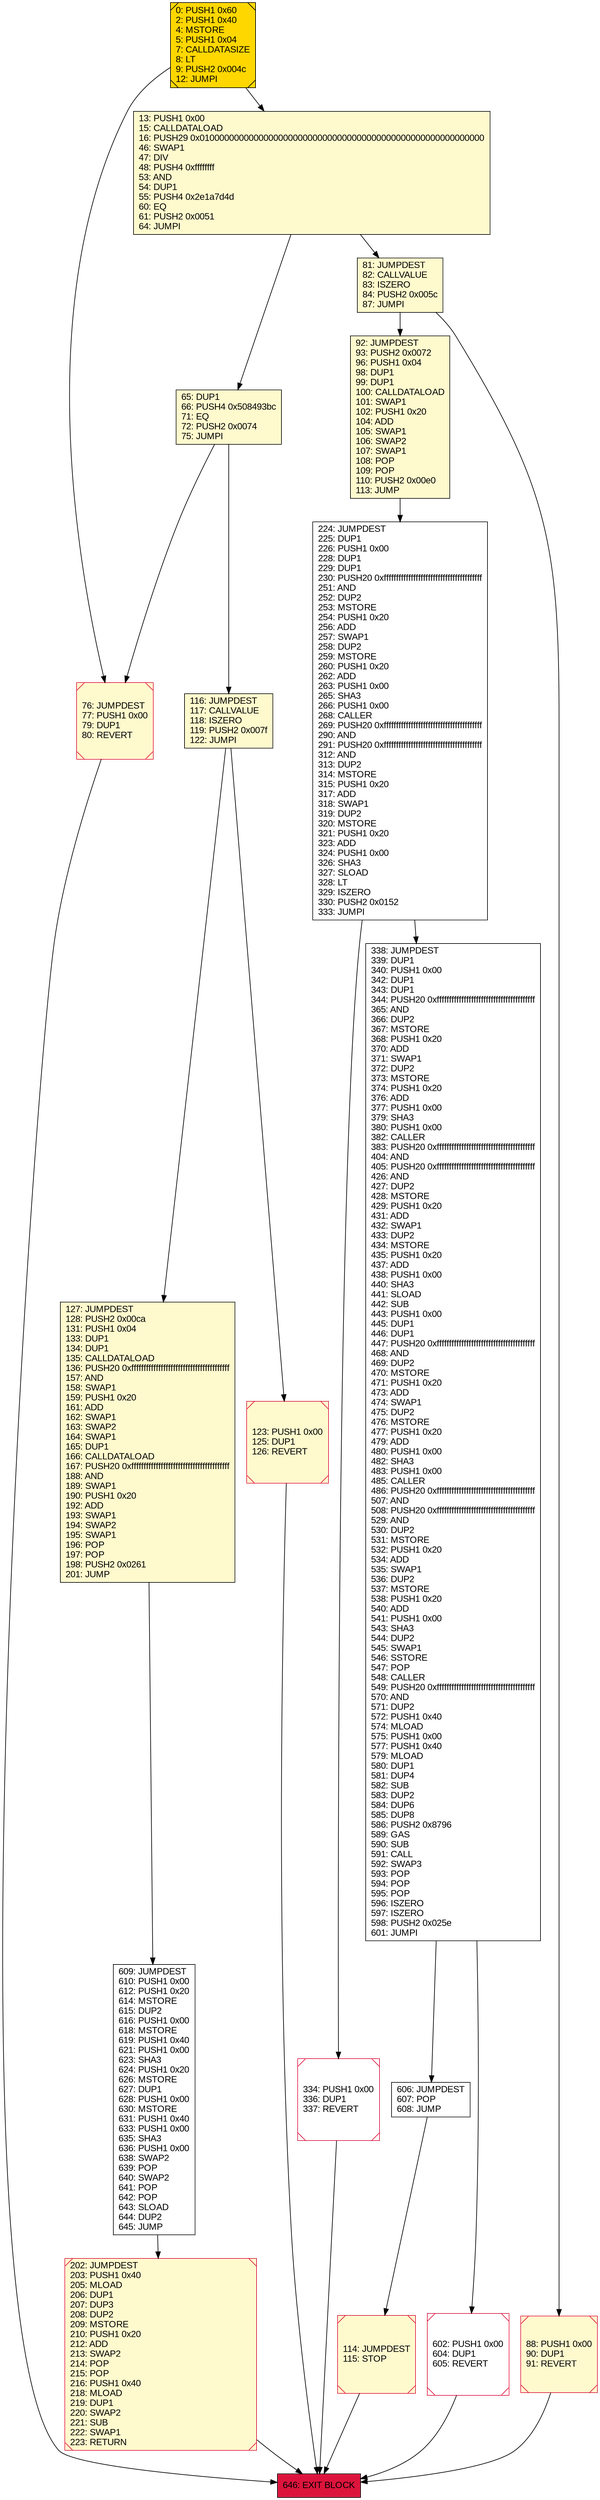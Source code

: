 digraph G {
bgcolor=transparent rankdir=UD;
node [shape=box style=filled color=black fillcolor=white fontname=arial fontcolor=black];
65 [label="65: DUP1\l66: PUSH4 0x508493bc\l71: EQ\l72: PUSH2 0x0074\l75: JUMPI\l" fillcolor=lemonchiffon ];
0 [label="0: PUSH1 0x60\l2: PUSH1 0x40\l4: MSTORE\l5: PUSH1 0x04\l7: CALLDATASIZE\l8: LT\l9: PUSH2 0x004c\l12: JUMPI\l" fillcolor=lemonchiffon shape=Msquare fillcolor=gold ];
646 [label="646: EXIT BLOCK\l" fillcolor=crimson ];
114 [label="114: JUMPDEST\l115: STOP\l" fillcolor=lemonchiffon shape=Msquare color=crimson ];
76 [label="76: JUMPDEST\l77: PUSH1 0x00\l79: DUP1\l80: REVERT\l" fillcolor=lemonchiffon shape=Msquare color=crimson ];
224 [label="224: JUMPDEST\l225: DUP1\l226: PUSH1 0x00\l228: DUP1\l229: DUP1\l230: PUSH20 0xffffffffffffffffffffffffffffffffffffffff\l251: AND\l252: DUP2\l253: MSTORE\l254: PUSH1 0x20\l256: ADD\l257: SWAP1\l258: DUP2\l259: MSTORE\l260: PUSH1 0x20\l262: ADD\l263: PUSH1 0x00\l265: SHA3\l266: PUSH1 0x00\l268: CALLER\l269: PUSH20 0xffffffffffffffffffffffffffffffffffffffff\l290: AND\l291: PUSH20 0xffffffffffffffffffffffffffffffffffffffff\l312: AND\l313: DUP2\l314: MSTORE\l315: PUSH1 0x20\l317: ADD\l318: SWAP1\l319: DUP2\l320: MSTORE\l321: PUSH1 0x20\l323: ADD\l324: PUSH1 0x00\l326: SHA3\l327: SLOAD\l328: LT\l329: ISZERO\l330: PUSH2 0x0152\l333: JUMPI\l" ];
127 [label="127: JUMPDEST\l128: PUSH2 0x00ca\l131: PUSH1 0x04\l133: DUP1\l134: DUP1\l135: CALLDATALOAD\l136: PUSH20 0xffffffffffffffffffffffffffffffffffffffff\l157: AND\l158: SWAP1\l159: PUSH1 0x20\l161: ADD\l162: SWAP1\l163: SWAP2\l164: SWAP1\l165: DUP1\l166: CALLDATALOAD\l167: PUSH20 0xffffffffffffffffffffffffffffffffffffffff\l188: AND\l189: SWAP1\l190: PUSH1 0x20\l192: ADD\l193: SWAP1\l194: SWAP2\l195: SWAP1\l196: POP\l197: POP\l198: PUSH2 0x0261\l201: JUMP\l" fillcolor=lemonchiffon ];
334 [label="334: PUSH1 0x00\l336: DUP1\l337: REVERT\l" shape=Msquare color=crimson ];
81 [label="81: JUMPDEST\l82: CALLVALUE\l83: ISZERO\l84: PUSH2 0x005c\l87: JUMPI\l" fillcolor=lemonchiffon ];
92 [label="92: JUMPDEST\l93: PUSH2 0x0072\l96: PUSH1 0x04\l98: DUP1\l99: DUP1\l100: CALLDATALOAD\l101: SWAP1\l102: PUSH1 0x20\l104: ADD\l105: SWAP1\l106: SWAP2\l107: SWAP1\l108: POP\l109: POP\l110: PUSH2 0x00e0\l113: JUMP\l" fillcolor=lemonchiffon ];
116 [label="116: JUMPDEST\l117: CALLVALUE\l118: ISZERO\l119: PUSH2 0x007f\l122: JUMPI\l" fillcolor=lemonchiffon ];
338 [label="338: JUMPDEST\l339: DUP1\l340: PUSH1 0x00\l342: DUP1\l343: DUP1\l344: PUSH20 0xffffffffffffffffffffffffffffffffffffffff\l365: AND\l366: DUP2\l367: MSTORE\l368: PUSH1 0x20\l370: ADD\l371: SWAP1\l372: DUP2\l373: MSTORE\l374: PUSH1 0x20\l376: ADD\l377: PUSH1 0x00\l379: SHA3\l380: PUSH1 0x00\l382: CALLER\l383: PUSH20 0xffffffffffffffffffffffffffffffffffffffff\l404: AND\l405: PUSH20 0xffffffffffffffffffffffffffffffffffffffff\l426: AND\l427: DUP2\l428: MSTORE\l429: PUSH1 0x20\l431: ADD\l432: SWAP1\l433: DUP2\l434: MSTORE\l435: PUSH1 0x20\l437: ADD\l438: PUSH1 0x00\l440: SHA3\l441: SLOAD\l442: SUB\l443: PUSH1 0x00\l445: DUP1\l446: DUP1\l447: PUSH20 0xffffffffffffffffffffffffffffffffffffffff\l468: AND\l469: DUP2\l470: MSTORE\l471: PUSH1 0x20\l473: ADD\l474: SWAP1\l475: DUP2\l476: MSTORE\l477: PUSH1 0x20\l479: ADD\l480: PUSH1 0x00\l482: SHA3\l483: PUSH1 0x00\l485: CALLER\l486: PUSH20 0xffffffffffffffffffffffffffffffffffffffff\l507: AND\l508: PUSH20 0xffffffffffffffffffffffffffffffffffffffff\l529: AND\l530: DUP2\l531: MSTORE\l532: PUSH1 0x20\l534: ADD\l535: SWAP1\l536: DUP2\l537: MSTORE\l538: PUSH1 0x20\l540: ADD\l541: PUSH1 0x00\l543: SHA3\l544: DUP2\l545: SWAP1\l546: SSTORE\l547: POP\l548: CALLER\l549: PUSH20 0xffffffffffffffffffffffffffffffffffffffff\l570: AND\l571: DUP2\l572: PUSH1 0x40\l574: MLOAD\l575: PUSH1 0x00\l577: PUSH1 0x40\l579: MLOAD\l580: DUP1\l581: DUP4\l582: SUB\l583: DUP2\l584: DUP6\l585: DUP8\l586: PUSH2 0x8796\l589: GAS\l590: SUB\l591: CALL\l592: SWAP3\l593: POP\l594: POP\l595: POP\l596: ISZERO\l597: ISZERO\l598: PUSH2 0x025e\l601: JUMPI\l" ];
88 [label="88: PUSH1 0x00\l90: DUP1\l91: REVERT\l" fillcolor=lemonchiffon shape=Msquare color=crimson ];
202 [label="202: JUMPDEST\l203: PUSH1 0x40\l205: MLOAD\l206: DUP1\l207: DUP3\l208: DUP2\l209: MSTORE\l210: PUSH1 0x20\l212: ADD\l213: SWAP2\l214: POP\l215: POP\l216: PUSH1 0x40\l218: MLOAD\l219: DUP1\l220: SWAP2\l221: SUB\l222: SWAP1\l223: RETURN\l" fillcolor=lemonchiffon shape=Msquare color=crimson ];
606 [label="606: JUMPDEST\l607: POP\l608: JUMP\l" ];
13 [label="13: PUSH1 0x00\l15: CALLDATALOAD\l16: PUSH29 0x0100000000000000000000000000000000000000000000000000000000\l46: SWAP1\l47: DIV\l48: PUSH4 0xffffffff\l53: AND\l54: DUP1\l55: PUSH4 0x2e1a7d4d\l60: EQ\l61: PUSH2 0x0051\l64: JUMPI\l" fillcolor=lemonchiffon ];
123 [label="123: PUSH1 0x00\l125: DUP1\l126: REVERT\l" fillcolor=lemonchiffon shape=Msquare color=crimson ];
602 [label="602: PUSH1 0x00\l604: DUP1\l605: REVERT\l" shape=Msquare color=crimson ];
609 [label="609: JUMPDEST\l610: PUSH1 0x00\l612: PUSH1 0x20\l614: MSTORE\l615: DUP2\l616: PUSH1 0x00\l618: MSTORE\l619: PUSH1 0x40\l621: PUSH1 0x00\l623: SHA3\l624: PUSH1 0x20\l626: MSTORE\l627: DUP1\l628: PUSH1 0x00\l630: MSTORE\l631: PUSH1 0x40\l633: PUSH1 0x00\l635: SHA3\l636: PUSH1 0x00\l638: SWAP2\l639: POP\l640: SWAP2\l641: POP\l642: POP\l643: SLOAD\l644: DUP2\l645: JUMP\l" ];
224 -> 334;
609 -> 202;
81 -> 88;
338 -> 602;
116 -> 123;
338 -> 606;
76 -> 646;
127 -> 609;
123 -> 646;
224 -> 338;
606 -> 114;
114 -> 646;
81 -> 92;
334 -> 646;
13 -> 81;
65 -> 76;
0 -> 76;
65 -> 116;
92 -> 224;
116 -> 127;
13 -> 65;
0 -> 13;
602 -> 646;
88 -> 646;
202 -> 646;
}